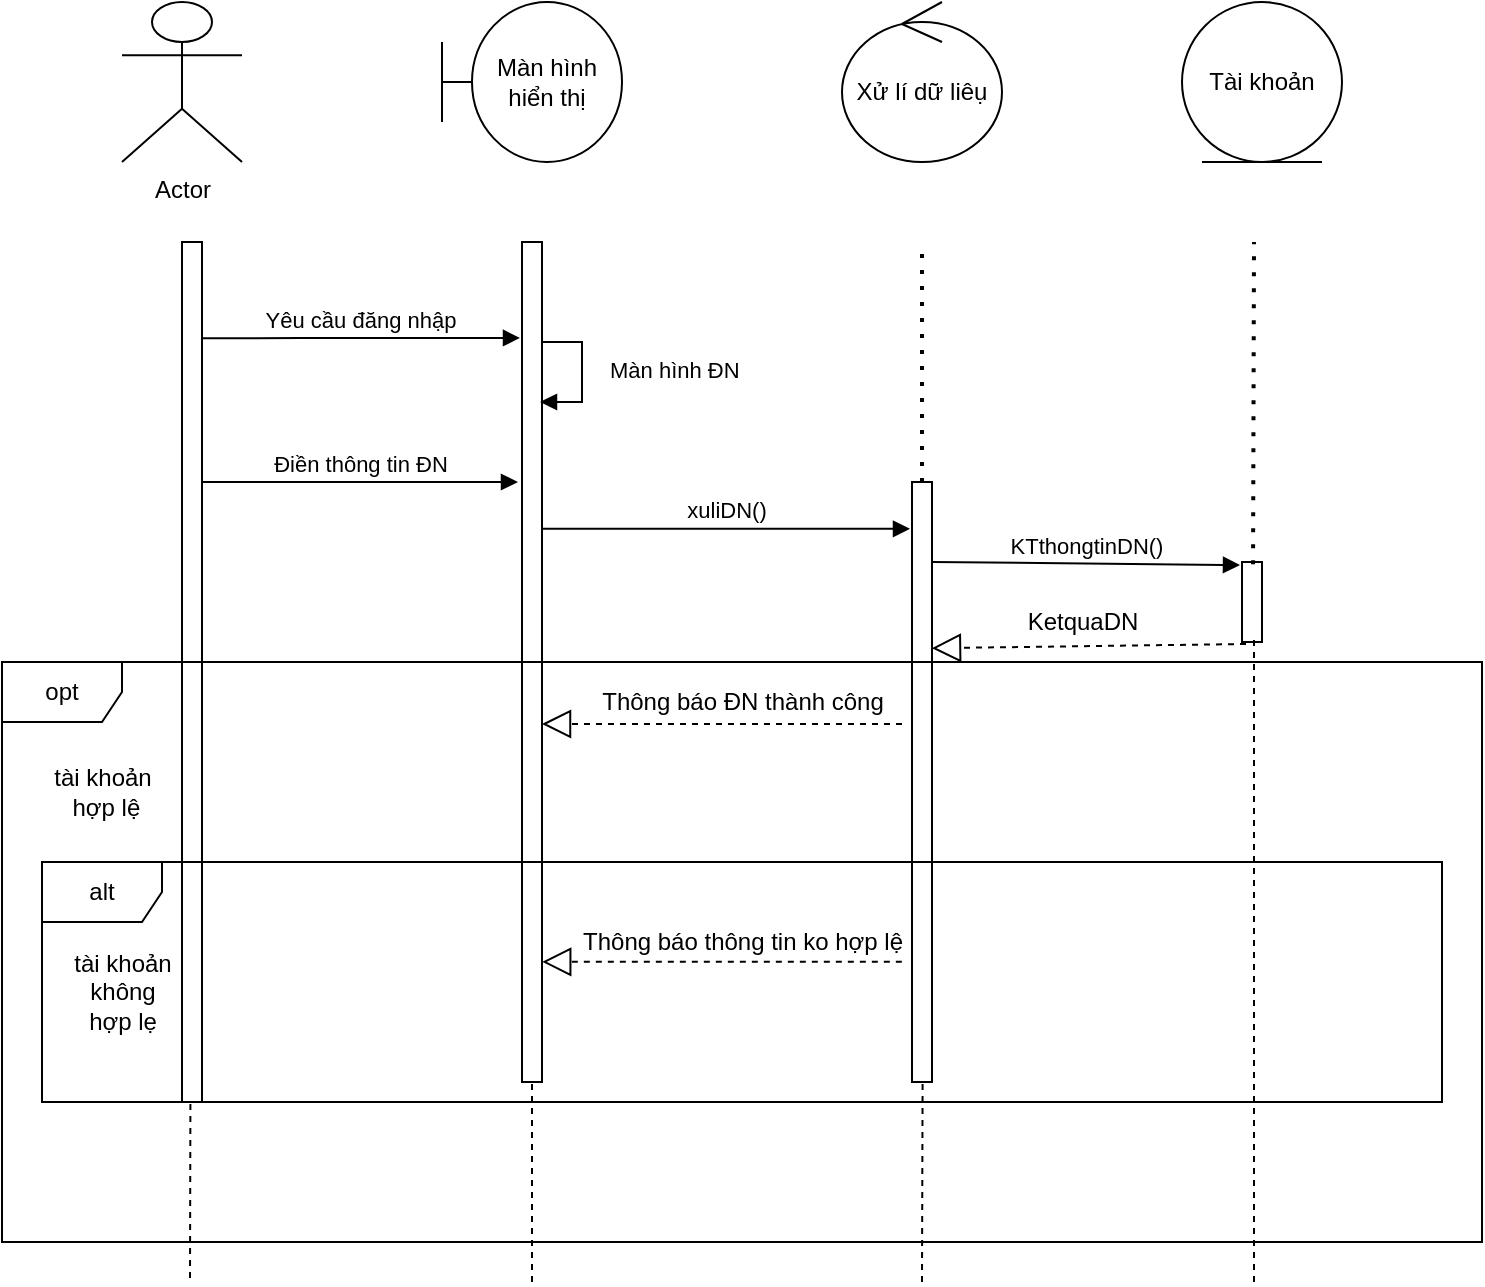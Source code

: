 <mxfile version="14.4.3" type="device"><diagram id="Sh-Yt04-eeBIS4dHVZOx" name="Page-1"><mxGraphModel dx="1328" dy="850" grid="1" gridSize="10" guides="1" tooltips="1" connect="1" arrows="1" fold="1" page="1" pageScale="1" pageWidth="850" pageHeight="1100" math="0" shadow="0"><root><mxCell id="0"/><mxCell id="1" parent="0"/><mxCell id="YB3I0qirxYTqFu3WQIY7-1" value="Actor" style="shape=umlActor;verticalLabelPosition=bottom;verticalAlign=top;html=1;" vertex="1" parent="1"><mxGeometry x="80" y="80" width="60" height="80" as="geometry"/></mxCell><mxCell id="YB3I0qirxYTqFu3WQIY7-2" value="Màn hình&lt;br&gt;hiển thị" style="shape=umlBoundary;whiteSpace=wrap;html=1;" vertex="1" parent="1"><mxGeometry x="240" y="80" width="90" height="80" as="geometry"/></mxCell><mxCell id="YB3I0qirxYTqFu3WQIY7-3" value="Xử lí dữ liêụ" style="ellipse;shape=umlControl;whiteSpace=wrap;html=1;" vertex="1" parent="1"><mxGeometry x="440" y="80" width="80" height="80" as="geometry"/></mxCell><mxCell id="YB3I0qirxYTqFu3WQIY7-4" value="Tài khoản" style="ellipse;shape=umlEntity;whiteSpace=wrap;html=1;" vertex="1" parent="1"><mxGeometry x="610" y="80" width="80" height="80" as="geometry"/></mxCell><mxCell id="YB3I0qirxYTqFu3WQIY7-5" value="" style="html=1;points=[];perimeter=orthogonalPerimeter;" vertex="1" parent="1"><mxGeometry x="110" y="200" width="10" height="430" as="geometry"/></mxCell><mxCell id="YB3I0qirxYTqFu3WQIY7-7" value="Yêu cầu đăng nhập" style="html=1;verticalAlign=bottom;endArrow=block;exitX=1;exitY=0.112;exitDx=0;exitDy=0;exitPerimeter=0;entryX=-0.1;entryY=0.137;entryDx=0;entryDy=0;entryPerimeter=0;" edge="1" parent="1" source="YB3I0qirxYTqFu3WQIY7-5"><mxGeometry width="80" relative="1" as="geometry"><mxPoint x="320" y="310" as="sourcePoint"/><mxPoint x="279" y="247.95" as="targetPoint"/><Array as="points"><mxPoint x="180" y="248"/></Array></mxGeometry></mxCell><mxCell id="YB3I0qirxYTqFu3WQIY7-15" value="" style="html=1;points=[];perimeter=orthogonalPerimeter;" vertex="1" parent="1"><mxGeometry x="280" y="200" width="10" height="420" as="geometry"/></mxCell><mxCell id="YB3I0qirxYTqFu3WQIY7-16" value="Màn hình ĐN" style="edgeStyle=orthogonalEdgeStyle;html=1;align=left;spacingLeft=2;endArrow=block;rounded=0;" edge="1" parent="1"><mxGeometry x="0.175" y="10" relative="1" as="geometry"><mxPoint x="290" y="270" as="sourcePoint"/><Array as="points"><mxPoint x="290" y="250"/><mxPoint x="310" y="250"/><mxPoint x="310" y="280"/><mxPoint x="289" y="280"/></Array><mxPoint x="289" y="280" as="targetPoint"/><mxPoint as="offset"/></mxGeometry></mxCell><mxCell id="YB3I0qirxYTqFu3WQIY7-17" value="Điền thông tin ĐN" style="html=1;verticalAlign=bottom;endArrow=block;" edge="1" parent="1"><mxGeometry width="80" relative="1" as="geometry"><mxPoint x="120" y="320" as="sourcePoint"/><mxPoint x="278" y="320" as="targetPoint"/></mxGeometry></mxCell><mxCell id="YB3I0qirxYTqFu3WQIY7-18" value="" style="endArrow=none;dashed=1;html=1;dashPattern=1 3;strokeWidth=2;" edge="1" parent="1"><mxGeometry width="50" height="50" relative="1" as="geometry"><mxPoint x="480" y="320" as="sourcePoint"/><mxPoint x="480" y="200" as="targetPoint"/></mxGeometry></mxCell><mxCell id="YB3I0qirxYTqFu3WQIY7-19" value="" style="html=1;points=[];perimeter=orthogonalPerimeter;" vertex="1" parent="1"><mxGeometry x="475" y="320" width="10" height="300" as="geometry"/></mxCell><mxCell id="YB3I0qirxYTqFu3WQIY7-20" value="xuliDN()" style="html=1;verticalAlign=bottom;endArrow=block;entryX=-0.1;entryY=0.078;entryDx=0;entryDy=0;entryPerimeter=0;" edge="1" parent="1" source="YB3I0qirxYTqFu3WQIY7-15" target="YB3I0qirxYTqFu3WQIY7-19"><mxGeometry width="80" relative="1" as="geometry"><mxPoint x="320" y="310" as="sourcePoint"/><mxPoint x="470" y="339" as="targetPoint"/></mxGeometry></mxCell><mxCell id="YB3I0qirxYTqFu3WQIY7-21" value="" style="html=1;points=[];perimeter=orthogonalPerimeter;" vertex="1" parent="1"><mxGeometry x="640" y="360" width="10" height="40" as="geometry"/></mxCell><mxCell id="YB3I0qirxYTqFu3WQIY7-23" value="KTthongtinDN()" style="html=1;verticalAlign=bottom;endArrow=block;entryX=-0.1;entryY=0.038;entryDx=0;entryDy=0;entryPerimeter=0;" edge="1" parent="1" target="YB3I0qirxYTqFu3WQIY7-21"><mxGeometry width="80" relative="1" as="geometry"><mxPoint x="485" y="360" as="sourcePoint"/><mxPoint x="565" y="360" as="targetPoint"/></mxGeometry></mxCell><mxCell id="YB3I0qirxYTqFu3WQIY7-24" value="opt" style="shape=umlFrame;whiteSpace=wrap;html=1;" vertex="1" parent="1"><mxGeometry x="20" y="410" width="740" height="290" as="geometry"/></mxCell><mxCell id="YB3I0qirxYTqFu3WQIY7-27" value="" style="endArrow=block;dashed=1;endFill=0;endSize=12;html=1;exitX=0.2;exitY=1.025;exitDx=0;exitDy=0;exitPerimeter=0;entryX=1;entryY=0.277;entryDx=0;entryDy=0;entryPerimeter=0;" edge="1" parent="1" source="YB3I0qirxYTqFu3WQIY7-21" target="YB3I0qirxYTqFu3WQIY7-19"><mxGeometry width="160" relative="1" as="geometry"><mxPoint x="490" y="399.5" as="sourcePoint"/><mxPoint x="490" y="400" as="targetPoint"/></mxGeometry></mxCell><mxCell id="YB3I0qirxYTqFu3WQIY7-28" value="KetquaDN" style="text;html=1;align=center;verticalAlign=middle;resizable=0;points=[];autosize=1;" vertex="1" parent="1"><mxGeometry x="525" y="380" width="70" height="20" as="geometry"/></mxCell><mxCell id="YB3I0qirxYTqFu3WQIY7-30" value="tài khoản&lt;br&gt;&amp;nbsp;hợp lệ" style="text;html=1;align=center;verticalAlign=middle;resizable=0;points=[];autosize=1;" vertex="1" parent="1"><mxGeometry x="40" y="460" width="60" height="30" as="geometry"/></mxCell><mxCell id="YB3I0qirxYTqFu3WQIY7-31" value="" style="endArrow=block;dashed=1;endFill=0;endSize=12;html=1;" edge="1" parent="1"><mxGeometry width="160" relative="1" as="geometry"><mxPoint x="470" y="441" as="sourcePoint"/><mxPoint x="290" y="441" as="targetPoint"/></mxGeometry></mxCell><mxCell id="YB3I0qirxYTqFu3WQIY7-32" value="Thông báo ĐN thành công" style="text;html=1;align=center;verticalAlign=middle;resizable=0;points=[];autosize=1;" vertex="1" parent="1"><mxGeometry x="310" y="420" width="160" height="20" as="geometry"/></mxCell><mxCell id="YB3I0qirxYTqFu3WQIY7-36" value="" style="endArrow=block;dashed=1;endFill=0;endSize=12;html=1;exitX=0.608;exitY=0.517;exitDx=0;exitDy=0;exitPerimeter=0;entryX=0.365;entryY=0.517;entryDx=0;entryDy=0;entryPerimeter=0;" edge="1" parent="1" source="YB3I0qirxYTqFu3WQIY7-24" target="YB3I0qirxYTqFu3WQIY7-24"><mxGeometry width="160" relative="1" as="geometry"><mxPoint x="250" y="510" as="sourcePoint"/><mxPoint x="410" y="510" as="targetPoint"/></mxGeometry></mxCell><mxCell id="YB3I0qirxYTqFu3WQIY7-37" value="Thông báo thông tin ko hợp lệ" style="text;html=1;align=center;verticalAlign=middle;resizable=0;points=[];autosize=1;" vertex="1" parent="1"><mxGeometry x="300" y="540" width="180" height="20" as="geometry"/></mxCell><mxCell id="YB3I0qirxYTqFu3WQIY7-38" value="alt" style="shape=umlFrame;whiteSpace=wrap;html=1;" vertex="1" parent="1"><mxGeometry x="40" y="510" width="700" height="120" as="geometry"/></mxCell><mxCell id="YB3I0qirxYTqFu3WQIY7-39" value="tài khoản&lt;br&gt;không&lt;br&gt;hợp lẹ" style="text;html=1;align=center;verticalAlign=middle;resizable=0;points=[];autosize=1;" vertex="1" parent="1"><mxGeometry x="50" y="550" width="60" height="50" as="geometry"/></mxCell><mxCell id="YB3I0qirxYTqFu3WQIY7-42" value="" style="endArrow=none;dashed=1;html=1;dashPattern=1 3;strokeWidth=2;exitX=0.553;exitY=0.029;exitDx=0;exitDy=0;exitPerimeter=0;" edge="1" parent="1" source="YB3I0qirxYTqFu3WQIY7-21"><mxGeometry width="50" height="50" relative="1" as="geometry"><mxPoint x="640" y="350" as="sourcePoint"/><mxPoint x="646" y="200" as="targetPoint"/></mxGeometry></mxCell><mxCell id="YB3I0qirxYTqFu3WQIY7-44" value="" style="endArrow=none;dashed=1;html=1;" edge="1" parent="1"><mxGeometry width="50" height="50" relative="1" as="geometry"><mxPoint x="646" y="720" as="sourcePoint"/><mxPoint x="646" y="399" as="targetPoint"/><Array as="points"/></mxGeometry></mxCell><mxCell id="YB3I0qirxYTqFu3WQIY7-45" value="" style="endArrow=none;dashed=1;html=1;exitX=0.106;exitY=1.008;exitDx=0;exitDy=0;exitPerimeter=0;" edge="1" parent="1" source="YB3I0qirxYTqFu3WQIY7-38"><mxGeometry width="50" height="50" relative="1" as="geometry"><mxPoint x="230" y="510" as="sourcePoint"/><mxPoint x="114" y="720" as="targetPoint"/></mxGeometry></mxCell><mxCell id="YB3I0qirxYTqFu3WQIY7-46" value="" style="endArrow=none;dashed=1;html=1;" edge="1" parent="1"><mxGeometry width="50" height="50" relative="1" as="geometry"><mxPoint x="285" y="720" as="sourcePoint"/><mxPoint x="285" y="620" as="targetPoint"/></mxGeometry></mxCell><mxCell id="YB3I0qirxYTqFu3WQIY7-47" value="" style="endArrow=none;dashed=1;html=1;entryX=0.629;entryY=0.917;entryDx=0;entryDy=0;entryPerimeter=0;" edge="1" parent="1" target="YB3I0qirxYTqFu3WQIY7-38"><mxGeometry width="50" height="50" relative="1" as="geometry"><mxPoint x="480" y="720" as="sourcePoint"/><mxPoint x="330" y="520" as="targetPoint"/></mxGeometry></mxCell></root></mxGraphModel></diagram></mxfile>